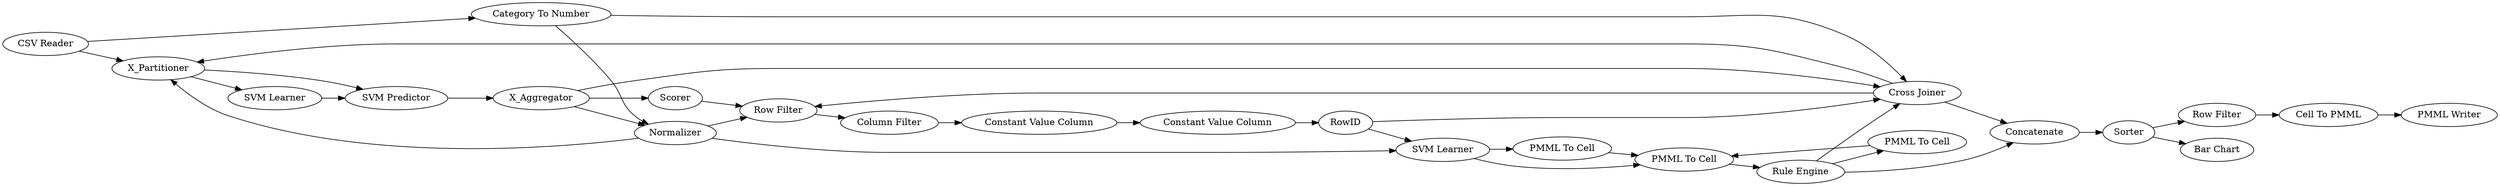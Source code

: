 digraph {
	67 -> 2
	71 -> 68
	65 -> 66
	40 -> 2
	34 -> 35
	28 -> 34
	7 -> 40
	39 -> 2
	293 -> 33
	73 -> 40
	7 -> 41
	293 -> 39
	39 -> 65
	41 -> 9
	9 -> 294
	66 -> 59
	31 -> 32
	35 -> 39
	290 -> 292
	33 -> 34
	32 -> 7
	33 -> 28
	68 -> 64
	35 -> 22
	40 -> 9
	22 -> 34
	39 -> 9
	67 -> 73
	40 -> 33
	7 -> 39
	73 -> 39
	294 -> 290
	2 -> 32
	292 -> 293
	35 -> 65
	66 -> 71
	2 -> 31
	292 [label="Constant Value Column"]
	7 [label=X_Aggregator]
	9 [label="Row Filter"]
	64 [label="PMML Writer"]
	290 [label="Constant Value Column"]
	41 [label=Scorer]
	31 [label="SVM Learner"]
	59 [label="Bar Chart"]
	294 [label="Column Filter"]
	22 [label="PMML To Cell"]
	68 [label="Cell To PMML"]
	28 [label="PMML To Cell"]
	67 [label="CSV Reader"]
	293 [label=RowID]
	73 [label="Category To Number"]
	35 [label="Rule Engine"]
	34 [label="PMML To Cell"]
	66 [label=Sorter]
	65 [label=Concatenate]
	71 [label="Row Filter"]
	40 [label=Normalizer]
	39 [label="Cross Joiner"]
	33 [label="SVM Learner"]
	32 [label="SVM Predictor"]
	2 [label=X_Partitioner]
	rankdir=LR
}

